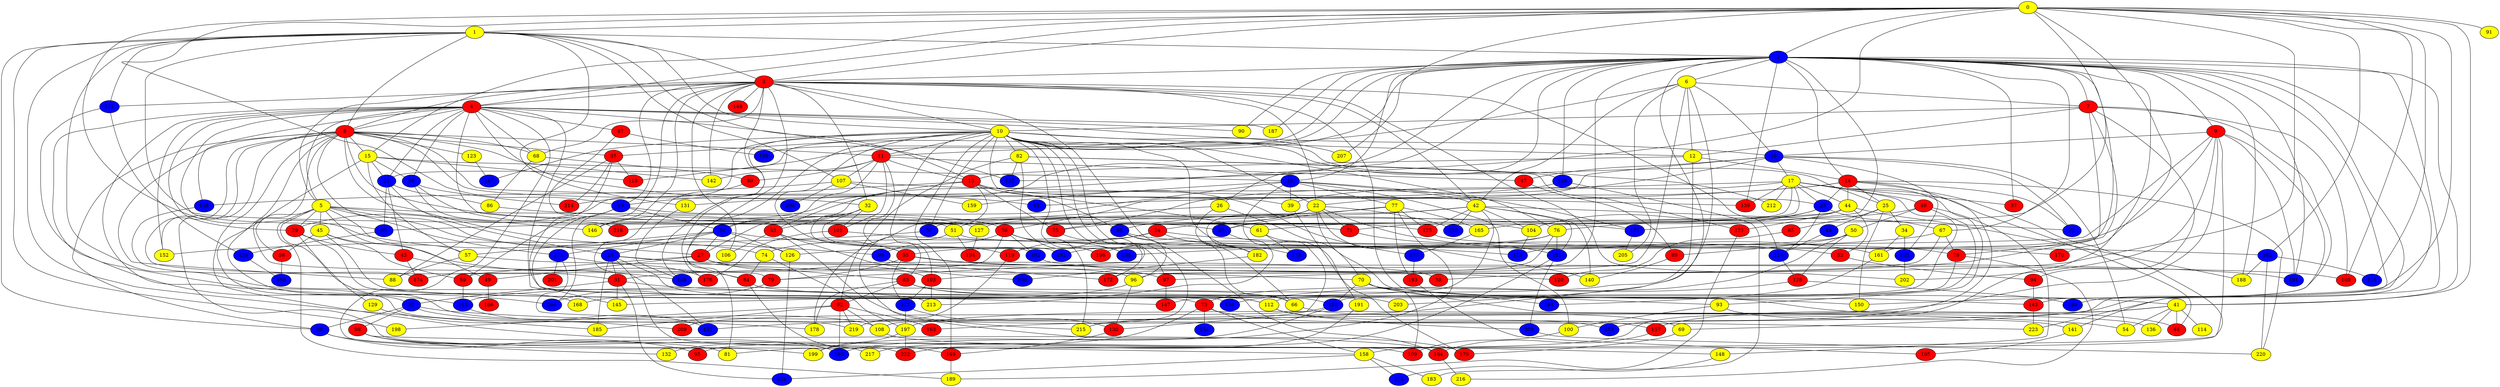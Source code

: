 graph {
0 [style = filled fillcolor = yellow];
1 [style = filled fillcolor = yellow];
2 [style = filled fillcolor = blue];
3 [style = filled fillcolor = red];
4 [style = filled fillcolor = red];
5 [style = filled fillcolor = yellow];
6 [style = filled fillcolor = yellow];
7 [style = filled fillcolor = red];
8 [style = filled fillcolor = red];
9 [style = filled fillcolor = red];
10 [style = filled fillcolor = yellow];
11 [style = filled fillcolor = red];
12 [style = filled fillcolor = yellow];
13 [style = filled fillcolor = red];
14 [style = filled fillcolor = red];
15 [style = filled fillcolor = yellow];
16 [style = filled fillcolor = blue];
17 [style = filled fillcolor = yellow];
18 [style = filled fillcolor = blue];
19 [style = filled fillcolor = blue];
20 [style = filled fillcolor = blue];
21 [style = filled fillcolor = blue];
22 [style = filled fillcolor = yellow];
23 [style = filled fillcolor = blue];
24 [style = filled fillcolor = red];
25 [style = filled fillcolor = yellow];
26 [style = filled fillcolor = yellow];
27 [style = filled fillcolor = red];
28 [style = filled fillcolor = blue];
29 [style = filled fillcolor = red];
30 [style = filled fillcolor = blue];
31 [style = filled fillcolor = red];
32 [style = filled fillcolor = yellow];
33 [style = filled fillcolor = blue];
34 [style = filled fillcolor = yellow];
35 [style = filled fillcolor = red];
36 [style = filled fillcolor = red];
37 [style = filled fillcolor = red];
38 [style = filled fillcolor = red];
39 [style = filled fillcolor = yellow];
40 [style = filled fillcolor = red];
41 [style = filled fillcolor = yellow];
42 [style = filled fillcolor = yellow];
43 [style = filled fillcolor = red];
44 [style = filled fillcolor = yellow];
45 [style = filled fillcolor = yellow];
46 [style = filled fillcolor = red];
47 [style = filled fillcolor = red];
48 [style = filled fillcolor = blue];
49 [style = filled fillcolor = red];
50 [style = filled fillcolor = yellow];
51 [style = filled fillcolor = yellow];
52 [style = filled fillcolor = red];
53 [style = filled fillcolor = red];
54 [style = filled fillcolor = yellow];
55 [style = filled fillcolor = red];
56 [style = filled fillcolor = blue];
57 [style = filled fillcolor = yellow];
58 [style = filled fillcolor = red];
59 [style = filled fillcolor = red];
60 [style = filled fillcolor = blue];
61 [style = filled fillcolor = yellow];
62 [style = filled fillcolor = blue];
63 [style = filled fillcolor = red];
64 [style = filled fillcolor = blue];
65 [style = filled fillcolor = blue];
66 [style = filled fillcolor = yellow];
67 [style = filled fillcolor = yellow];
68 [style = filled fillcolor = yellow];
69 [style = filled fillcolor = yellow];
70 [style = filled fillcolor = yellow];
71 [style = filled fillcolor = red];
72 [style = filled fillcolor = blue];
73 [style = filled fillcolor = red];
74 [style = filled fillcolor = yellow];
75 [style = filled fillcolor = red];
76 [style = filled fillcolor = yellow];
77 [style = filled fillcolor = yellow];
78 [style = filled fillcolor = red];
79 [style = filled fillcolor = red];
80 [style = filled fillcolor = red];
81 [style = filled fillcolor = yellow];
82 [style = filled fillcolor = yellow];
83 [style = filled fillcolor = blue];
84 [style = filled fillcolor = red];
85 [style = filled fillcolor = red];
86 [style = filled fillcolor = yellow];
87 [style = filled fillcolor = red];
88 [style = filled fillcolor = yellow];
89 [style = filled fillcolor = red];
90 [style = filled fillcolor = yellow];
91 [style = filled fillcolor = yellow];
92 [style = filled fillcolor = red];
93 [style = filled fillcolor = yellow];
94 [style = filled fillcolor = red];
95 [style = filled fillcolor = red];
96 [style = filled fillcolor = yellow];
97 [style = filled fillcolor = red];
98 [style = filled fillcolor = red];
99 [style = filled fillcolor = blue];
100 [style = filled fillcolor = yellow];
101 [style = filled fillcolor = red];
102 [style = filled fillcolor = blue];
103 [style = filled fillcolor = red];
104 [style = filled fillcolor = yellow];
105 [style = filled fillcolor = blue];
106 [style = filled fillcolor = yellow];
107 [style = filled fillcolor = yellow];
108 [style = filled fillcolor = yellow];
109 [style = filled fillcolor = red];
110 [style = filled fillcolor = blue];
111 [style = filled fillcolor = blue];
112 [style = filled fillcolor = yellow];
113 [style = filled fillcolor = blue];
114 [style = filled fillcolor = yellow];
115 [style = filled fillcolor = blue];
116 [style = filled fillcolor = blue];
117 [style = filled fillcolor = blue];
118 [style = filled fillcolor = red];
119 [style = filled fillcolor = red];
120 [style = filled fillcolor = red];
121 [style = filled fillcolor = red];
122 [style = filled fillcolor = blue];
123 [style = filled fillcolor = yellow];
124 [style = filled fillcolor = blue];
125 [style = filled fillcolor = red];
126 [style = filled fillcolor = yellow];
127 [style = filled fillcolor = yellow];
128 [style = filled fillcolor = red];
129 [style = filled fillcolor = yellow];
130 [style = filled fillcolor = red];
131 [style = filled fillcolor = yellow];
132 [style = filled fillcolor = yellow];
133 [style = filled fillcolor = blue];
134 [style = filled fillcolor = blue];
135 [style = filled fillcolor = blue];
136 [style = filled fillcolor = yellow];
137 [style = filled fillcolor = blue];
138 [style = filled fillcolor = blue];
139 [style = filled fillcolor = red];
140 [style = filled fillcolor = yellow];
141 [style = filled fillcolor = yellow];
142 [style = filled fillcolor = yellow];
143 [style = filled fillcolor = red];
144 [style = filled fillcolor = red];
145 [style = filled fillcolor = yellow];
146 [style = filled fillcolor = yellow];
147 [style = filled fillcolor = red];
148 [style = filled fillcolor = yellow];
149 [style = filled fillcolor = red];
150 [style = filled fillcolor = yellow];
151 [style = filled fillcolor = blue];
152 [style = filled fillcolor = yellow];
153 [style = filled fillcolor = blue];
154 [style = filled fillcolor = blue];
155 [style = filled fillcolor = blue];
156 [style = filled fillcolor = blue];
157 [style = filled fillcolor = red];
158 [style = filled fillcolor = yellow];
159 [style = filled fillcolor = yellow];
160 [style = filled fillcolor = red];
161 [style = filled fillcolor = yellow];
162 [style = filled fillcolor = blue];
163 [style = filled fillcolor = red];
164 [style = filled fillcolor = red];
165 [style = filled fillcolor = yellow];
166 [style = filled fillcolor = red];
167 [style = filled fillcolor = blue];
168 [style = filled fillcolor = yellow];
169 [style = filled fillcolor = blue];
170 [style = filled fillcolor = red];
171 [style = filled fillcolor = blue];
172 [style = filled fillcolor = red];
173 [style = filled fillcolor = blue];
174 [style = filled fillcolor = red];
175 [style = filled fillcolor = blue];
176 [style = filled fillcolor = red];
177 [style = filled fillcolor = blue];
178 [style = filled fillcolor = yellow];
179 [style = filled fillcolor = red];
180 [style = filled fillcolor = blue];
181 [style = filled fillcolor = blue];
182 [style = filled fillcolor = yellow];
183 [style = filled fillcolor = yellow];
184 [style = filled fillcolor = blue];
185 [style = filled fillcolor = yellow];
186 [style = filled fillcolor = blue];
187 [style = filled fillcolor = yellow];
188 [style = filled fillcolor = yellow];
189 [style = filled fillcolor = yellow];
190 [style = filled fillcolor = blue];
191 [style = filled fillcolor = yellow];
192 [style = filled fillcolor = blue];
193 [style = filled fillcolor = red];
194 [style = filled fillcolor = red];
195 [style = filled fillcolor = red];
196 [style = filled fillcolor = red];
197 [style = filled fillcolor = yellow];
198 [style = filled fillcolor = yellow];
199 [style = filled fillcolor = yellow];
200 [style = filled fillcolor = blue];
201 [style = filled fillcolor = red];
202 [style = filled fillcolor = yellow];
203 [style = filled fillcolor = yellow];
204 [style = filled fillcolor = blue];
205 [style = filled fillcolor = yellow];
206 [style = filled fillcolor = blue];
207 [style = filled fillcolor = yellow];
208 [style = filled fillcolor = blue];
209 [style = filled fillcolor = red];
210 [style = filled fillcolor = blue];
211 [style = filled fillcolor = blue];
212 [style = filled fillcolor = yellow];
213 [style = filled fillcolor = yellow];
214 [style = filled fillcolor = red];
215 [style = filled fillcolor = yellow];
216 [style = filled fillcolor = yellow];
217 [style = filled fillcolor = yellow];
218 [style = filled fillcolor = red];
219 [style = filled fillcolor = yellow];
220 [style = filled fillcolor = yellow];
221 [style = filled fillcolor = blue];
222 [style = filled fillcolor = red];
223 [style = filled fillcolor = yellow];
3 -- 143;
0 -- 4;
0 -- 3;
0 -- 2;
0 -- 1;
0 -- 15;
0 -- 18;
0 -- 19;
0 -- 27;
0 -- 38;
0 -- 41;
0 -- 71;
0 -- 91;
0 -- 133;
0 -- 150;
0 -- 160;
0 -- 162;
0 -- 170;
0 -- 211;
1 -- 2;
1 -- 3;
1 -- 8;
1 -- 10;
1 -- 13;
1 -- 60;
1 -- 104;
1 -- 107;
1 -- 111;
1 -- 131;
1 -- 185;
1 -- 198;
1 -- 213;
2 -- 3;
2 -- 6;
2 -- 7;
2 -- 9;
2 -- 14;
2 -- 20;
2 -- 21;
2 -- 26;
2 -- 37;
2 -- 41;
2 -- 67;
2 -- 90;
2 -- 95;
2 -- 96;
2 -- 116;
2 -- 118;
2 -- 122;
2 -- 137;
2 -- 139;
2 -- 143;
2 -- 146;
2 -- 161;
2 -- 163;
2 -- 180;
2 -- 181;
2 -- 186;
2 -- 187;
2 -- 188;
2 -- 207;
2 -- 223;
3 -- 4;
3 -- 5;
3 -- 8;
3 -- 10;
3 -- 19;
3 -- 22;
3 -- 32;
3 -- 42;
3 -- 66;
3 -- 68;
3 -- 84;
3 -- 106;
3 -- 111;
3 -- 124;
3 -- 142;
3 -- 144;
3 -- 146;
3 -- 176;
3 -- 202;
3 -- 204;
4 -- 5;
4 -- 8;
4 -- 16;
4 -- 21;
4 -- 29;
4 -- 56;
4 -- 62;
4 -- 65;
4 -- 68;
4 -- 73;
4 -- 83;
4 -- 87;
4 -- 90;
4 -- 115;
4 -- 133;
4 -- 152;
4 -- 155;
4 -- 187;
4 -- 199;
4 -- 219;
5 -- 29;
5 -- 45;
5 -- 49;
5 -- 51;
5 -- 57;
5 -- 58;
5 -- 74;
5 -- 108;
5 -- 146;
5 -- 171;
5 -- 189;
6 -- 7;
6 -- 11;
6 -- 12;
6 -- 16;
6 -- 42;
6 -- 103;
6 -- 203;
6 -- 205;
7 -- 10;
7 -- 12;
7 -- 31;
7 -- 69;
7 -- 78;
7 -- 94;
7 -- 160;
8 -- 11;
8 -- 15;
8 -- 23;
8 -- 31;
8 -- 32;
8 -- 35;
8 -- 60;
8 -- 68;
8 -- 71;
8 -- 79;
8 -- 88;
8 -- 99;
8 -- 109;
8 -- 123;
8 -- 126;
8 -- 142;
8 -- 152;
8 -- 164;
8 -- 168;
9 -- 16;
9 -- 55;
9 -- 81;
9 -- 113;
9 -- 141;
9 -- 181;
9 -- 197;
9 -- 202;
10 -- 11;
10 -- 12;
10 -- 22;
10 -- 25;
10 -- 29;
10 -- 30;
10 -- 35;
10 -- 39;
10 -- 76;
10 -- 81;
10 -- 82;
10 -- 97;
10 -- 103;
10 -- 108;
10 -- 119;
10 -- 149;
10 -- 164;
10 -- 167;
10 -- 169;
10 -- 172;
10 -- 175;
10 -- 207;
10 -- 212;
11 -- 13;
11 -- 20;
11 -- 47;
11 -- 63;
11 -- 80;
11 -- 101;
11 -- 107;
11 -- 142;
12 -- 13;
12 -- 14;
12 -- 115;
13 -- 19;
13 -- 48;
13 -- 53;
13 -- 61;
13 -- 75;
13 -- 177;
13 -- 178;
14 -- 22;
14 -- 23;
14 -- 25;
14 -- 44;
14 -- 62;
14 -- 72;
14 -- 153;
14 -- 158;
14 -- 220;
15 -- 18;
15 -- 21;
15 -- 33;
15 -- 56;
15 -- 57;
15 -- 118;
16 -- 17;
16 -- 36;
16 -- 47;
16 -- 54;
16 -- 72;
16 -- 75;
16 -- 105;
17 -- 23;
17 -- 37;
17 -- 39;
17 -- 40;
17 -- 44;
17 -- 46;
17 -- 83;
17 -- 93;
17 -- 131;
17 -- 139;
17 -- 147;
17 -- 165;
17 -- 212;
18 -- 27;
18 -- 39;
18 -- 42;
18 -- 77;
18 -- 100;
18 -- 122;
18 -- 130;
18 -- 159;
19 -- 20;
19 -- 36;
19 -- 59;
19 -- 145;
20 -- 27;
20 -- 28;
20 -- 55;
20 -- 57;
20 -- 126;
20 -- 171;
21 -- 28;
21 -- 43;
21 -- 65;
21 -- 86;
22 -- 24;
22 -- 30;
22 -- 46;
22 -- 71;
22 -- 75;
22 -- 140;
22 -- 161;
22 -- 182;
22 -- 210;
23 -- 67;
23 -- 76;
23 -- 104;
23 -- 124;
24 -- 52;
24 -- 74;
24 -- 119;
24 -- 182;
25 -- 34;
25 -- 64;
25 -- 85;
25 -- 150;
26 -- 30;
26 -- 70;
26 -- 182;
27 -- 49;
27 -- 59;
27 -- 70;
27 -- 103;
28 -- 31;
28 -- 38;
28 -- 63;
28 -- 96;
28 -- 112;
28 -- 185;
28 -- 222;
29 -- 43;
29 -- 129;
29 -- 147;
30 -- 152;
31 -- 33;
31 -- 41;
31 -- 145;
31 -- 221;
32 -- 53;
32 -- 101;
32 -- 102;
32 -- 192;
33 -- 54;
33 -- 60;
33 -- 98;
33 -- 178;
34 -- 105;
34 -- 161;
35 -- 88;
35 -- 118;
35 -- 134;
35 -- 214;
36 -- 99;
36 -- 102;
36 -- 138;
36 -- 174;
36 -- 196;
36 -- 215;
39 -- 191;
40 -- 50;
40 -- 61;
40 -- 110;
40 -- 148;
41 -- 46;
41 -- 54;
41 -- 114;
41 -- 136;
41 -- 157;
41 -- 215;
42 -- 48;
42 -- 51;
42 -- 72;
42 -- 104;
42 -- 125;
42 -- 140;
42 -- 145;
42 -- 151;
42 -- 210;
43 -- 169;
43 -- 174;
44 -- 52;
44 -- 65;
44 -- 121;
44 -- 127;
44 -- 188;
45 -- 58;
45 -- 59;
45 -- 84;
45 -- 110;
47 -- 89;
48 -- 66;
48 -- 78;
48 -- 96;
49 -- 166;
50 -- 73;
50 -- 89;
50 -- 128;
50 -- 192;
51 -- 162;
51 -- 179;
51 -- 194;
52 -- 94;
53 -- 55;
53 -- 106;
53 -- 206;
53 -- 215;
55 -- 79;
55 -- 97;
55 -- 117;
55 -- 181;
56 -- 127;
56 -- 214;
56 -- 218;
57 -- 88;
57 -- 160;
58 -- 156;
59 -- 115;
60 -- 81;
60 -- 95;
61 -- 175;
61 -- 179;
63 -- 66;
63 -- 92;
63 -- 112;
63 -- 150;
63 -- 178;
64 -- 124;
65 -- 135;
66 -- 69;
67 -- 78;
67 -- 97;
67 -- 138;
68 -- 80;
68 -- 86;
69 -- 179;
70 -- 93;
70 -- 109;
70 -- 110;
70 -- 136;
70 -- 184;
71 -- 151;
73 -- 132;
73 -- 154;
73 -- 157;
73 -- 158;
74 -- 84;
74 -- 197;
75 -- 79;
76 -- 126;
76 -- 151;
76 -- 172;
76 -- 196;
77 -- 83;
77 -- 125;
77 -- 165;
77 -- 190;
77 -- 193;
77 -- 218;
78 -- 112;
78 -- 216;
79 -- 204;
80 -- 137;
82 -- 92;
82 -- 116;
82 -- 121;
82 -- 133;
82 -- 138;
83 -- 213;
84 -- 149;
84 -- 203;
85 -- 120;
86 -- 122;
87 -- 125;
87 -- 186;
89 -- 140;
92 -- 108;
92 -- 163;
92 -- 185;
92 -- 190;
92 -- 198;
92 -- 219;
93 -- 100;
93 -- 141;
94 -- 143;
96 -- 130;
96 -- 168;
97 -- 147;
98 -- 132;
98 -- 158;
98 -- 190;
98 -- 217;
99 -- 172;
100 -- 109;
101 -- 113;
101 -- 176;
102 -- 120;
103 -- 117;
103 -- 213;
104 -- 113;
105 -- 202;
107 -- 139;
107 -- 155;
107 -- 159;
107 -- 200;
108 -- 148;
110 -- 199;
110 -- 209;
111 -- 135;
111 -- 204;
112 -- 153;
112 -- 208;
115 -- 137;
116 -- 183;
116 -- 214;
117 -- 130;
117 -- 197;
119 -- 219;
121 -- 189;
122 -- 205;
123 -- 167;
124 -- 128;
125 -- 170;
126 -- 221;
127 -- 194;
128 -- 134;
128 -- 180;
129 -- 209;
130 -- 149;
131 -- 169;
135 -- 156;
141 -- 195;
143 -- 223;
148 -- 173;
149 -- 189;
151 -- 208;
151 -- 217;
155 -- 174;
157 -- 164;
158 -- 173;
158 -- 183;
158 -- 221;
161 -- 184;
162 -- 188;
162 -- 211;
162 -- 220;
164 -- 216;
165 -- 177;
171 -- 176;
171 -- 201;
171 -- 223;
177 -- 193;
182 -- 206;
191 -- 222;
193 -- 195;
197 -- 199;
197 -- 222;
208 -- 220;
}
